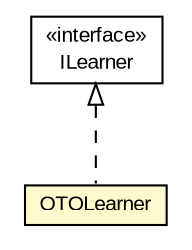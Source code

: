 #!/usr/local/bin/dot
#
# Class diagram 
# Generated by UMLGraph version R5_6-24-gf6e263 (http://www.umlgraph.org/)
#

digraph G {
	edge [fontname="arial",fontsize=10,labelfontname="arial",labelfontsize=10];
	node [fontname="arial",fontsize=10,shape=plaintext];
	nodesep=0.25;
	ranksep=0.5;
	// edu.arizona.biosemantics.semanticmarkup.markupelement.description.ling.learn.ILearner
	c106964 [label=<<table title="edu.arizona.biosemantics.semanticmarkup.markupelement.description.ling.learn.ILearner" border="0" cellborder="1" cellspacing="0" cellpadding="2" port="p" href="../ILearner.html">
		<tr><td><table border="0" cellspacing="0" cellpadding="1">
<tr><td align="center" balign="center"> &#171;interface&#187; </td></tr>
<tr><td align="center" balign="center"> ILearner </td></tr>
		</table></td></tr>
		</table>>, URL="../ILearner.html", fontname="arial", fontcolor="black", fontsize=10.0];
	// edu.arizona.biosemantics.semanticmarkup.markupelement.description.ling.learn.lib.OTOLearner
	c106968 [label=<<table title="edu.arizona.biosemantics.semanticmarkup.markupelement.description.ling.learn.lib.OTOLearner" border="0" cellborder="1" cellspacing="0" cellpadding="2" port="p" bgcolor="lemonChiffon" href="./OTOLearner.html">
		<tr><td><table border="0" cellspacing="0" cellpadding="1">
<tr><td align="center" balign="center"> OTOLearner </td></tr>
		</table></td></tr>
		</table>>, URL="./OTOLearner.html", fontname="arial", fontcolor="black", fontsize=10.0];
	//edu.arizona.biosemantics.semanticmarkup.markupelement.description.ling.learn.lib.OTOLearner implements edu.arizona.biosemantics.semanticmarkup.markupelement.description.ling.learn.ILearner
	c106964:p -> c106968:p [dir=back,arrowtail=empty,style=dashed];
}

